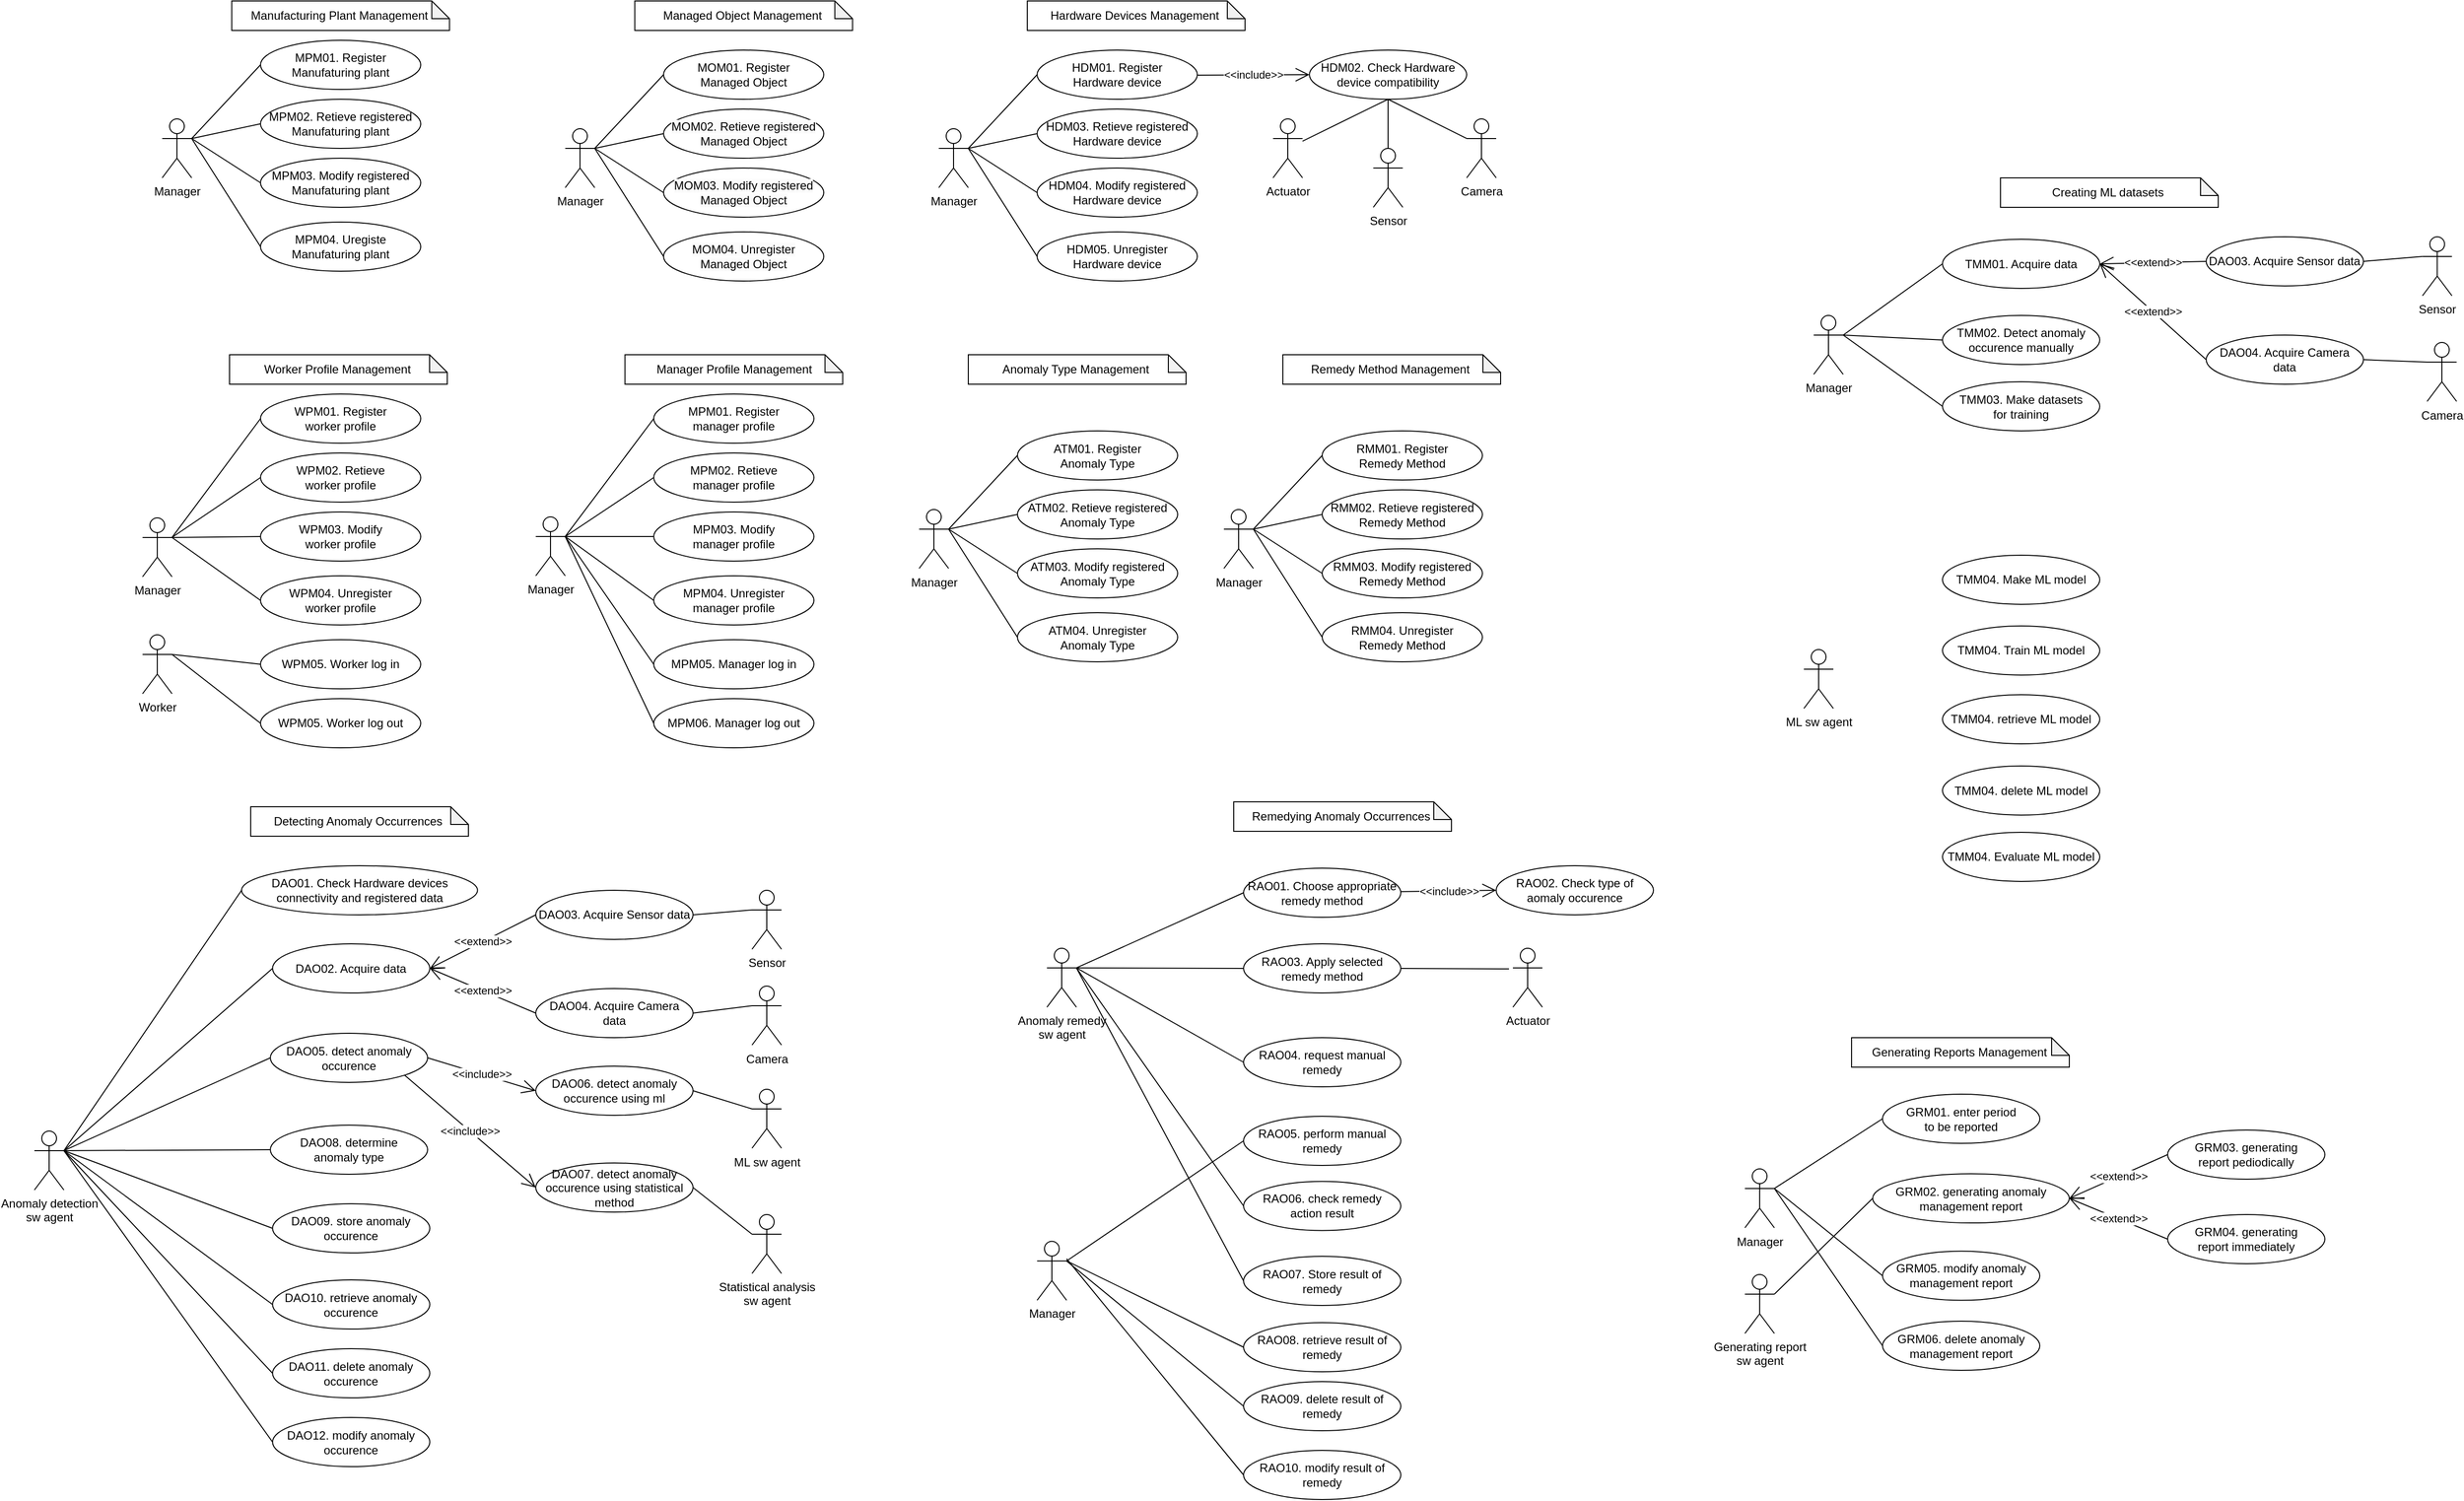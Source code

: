 <mxfile version="21.1.8" type="github">
  <diagram name="페이지-1" id="Hga_ohFz_0wG9BVyc5WL">
    <mxGraphModel dx="2442" dy="805" grid="1" gridSize="10" guides="1" tooltips="1" connect="1" arrows="1" fold="1" page="1" pageScale="1" pageWidth="827" pageHeight="1169" math="0" shadow="0">
      <root>
        <mxCell id="0" />
        <mxCell id="1" parent="0" />
        <mxCell id="D8IrkzfoG79wKrbjq1Is-1" value="Manager" style="shape=umlActor;verticalLabelPosition=bottom;verticalAlign=top;html=1;outlineConnect=0;" vertex="1" parent="1">
          <mxGeometry x="-650" y="140" width="30" height="60" as="geometry" />
        </mxCell>
        <mxCell id="D8IrkzfoG79wKrbjq1Is-2" value="MPM01. Register Manufaturing plant" style="ellipse;whiteSpace=wrap;html=1;" vertex="1" parent="1">
          <mxGeometry x="-550" y="60" width="163" height="50" as="geometry" />
        </mxCell>
        <mxCell id="D8IrkzfoG79wKrbjq1Is-3" value="MPM02. Retieve registered Manufaturing plant" style="ellipse;whiteSpace=wrap;html=1;" vertex="1" parent="1">
          <mxGeometry x="-550" y="120" width="163" height="50" as="geometry" />
        </mxCell>
        <mxCell id="D8IrkzfoG79wKrbjq1Is-4" value="MPM03. Modify registered Manufaturing plant" style="ellipse;whiteSpace=wrap;html=1;" vertex="1" parent="1">
          <mxGeometry x="-550" y="180" width="163" height="50" as="geometry" />
        </mxCell>
        <mxCell id="D8IrkzfoG79wKrbjq1Is-5" value="MPM04. Uregiste Manufaturing plant" style="ellipse;whiteSpace=wrap;html=1;" vertex="1" parent="1">
          <mxGeometry x="-550" y="245" width="163" height="50" as="geometry" />
        </mxCell>
        <mxCell id="D8IrkzfoG79wKrbjq1Is-6" value="" style="endArrow=none;html=1;rounded=0;exitX=1;exitY=0.333;exitDx=0;exitDy=0;exitPerimeter=0;entryX=0;entryY=0.5;entryDx=0;entryDy=0;" edge="1" parent="1" source="D8IrkzfoG79wKrbjq1Is-1" target="D8IrkzfoG79wKrbjq1Is-2">
          <mxGeometry width="50" height="50" relative="1" as="geometry">
            <mxPoint x="-390" y="320" as="sourcePoint" />
            <mxPoint x="-340" y="270" as="targetPoint" />
          </mxGeometry>
        </mxCell>
        <mxCell id="D8IrkzfoG79wKrbjq1Is-7" value="" style="endArrow=none;html=1;rounded=0;entryX=0;entryY=0.5;entryDx=0;entryDy=0;" edge="1" parent="1" target="D8IrkzfoG79wKrbjq1Is-3">
          <mxGeometry width="50" height="50" relative="1" as="geometry">
            <mxPoint x="-620" y="160" as="sourcePoint" />
            <mxPoint x="-540" y="95" as="targetPoint" />
          </mxGeometry>
        </mxCell>
        <mxCell id="D8IrkzfoG79wKrbjq1Is-8" value="" style="endArrow=none;html=1;rounded=0;entryX=0;entryY=0.5;entryDx=0;entryDy=0;" edge="1" parent="1" target="D8IrkzfoG79wKrbjq1Is-4">
          <mxGeometry width="50" height="50" relative="1" as="geometry">
            <mxPoint x="-620" y="160" as="sourcePoint" />
            <mxPoint x="-540" y="155" as="targetPoint" />
          </mxGeometry>
        </mxCell>
        <mxCell id="D8IrkzfoG79wKrbjq1Is-9" value="" style="endArrow=none;html=1;rounded=0;entryX=0;entryY=0.5;entryDx=0;entryDy=0;" edge="1" parent="1" target="D8IrkzfoG79wKrbjq1Is-5">
          <mxGeometry width="50" height="50" relative="1" as="geometry">
            <mxPoint x="-620" y="160" as="sourcePoint" />
            <mxPoint x="-540" y="215" as="targetPoint" />
          </mxGeometry>
        </mxCell>
        <mxCell id="D8IrkzfoG79wKrbjq1Is-10" value="Manager" style="shape=umlActor;verticalLabelPosition=bottom;verticalAlign=top;html=1;outlineConnect=0;" vertex="1" parent="1">
          <mxGeometry x="-240" y="150" width="30" height="60" as="geometry" />
        </mxCell>
        <mxCell id="D8IrkzfoG79wKrbjq1Is-11" value="MOM01. Register &lt;br&gt;Managed Object" style="ellipse;whiteSpace=wrap;html=1;" vertex="1" parent="1">
          <mxGeometry x="-140" y="70" width="163" height="50" as="geometry" />
        </mxCell>
        <mxCell id="D8IrkzfoG79wKrbjq1Is-12" value="&lt;span style=&quot;color: rgb(0, 0, 0); font-family: Helvetica; font-size: 12px; font-style: normal; font-variant-ligatures: normal; font-variant-caps: normal; font-weight: 400; letter-spacing: normal; orphans: 2; text-align: center; text-indent: 0px; text-transform: none; widows: 2; word-spacing: 0px; -webkit-text-stroke-width: 0px; background-color: rgb(251, 251, 251); text-decoration-thickness: initial; text-decoration-style: initial; text-decoration-color: initial; float: none; display: inline !important;&quot;&gt;MOM02. Retieve registered Managed Object&lt;/span&gt;" style="ellipse;whiteSpace=wrap;html=1;" vertex="1" parent="1">
          <mxGeometry x="-140" y="130" width="163" height="50" as="geometry" />
        </mxCell>
        <mxCell id="D8IrkzfoG79wKrbjq1Is-13" value="&lt;span style=&quot;color: rgb(0, 0, 0); font-family: Helvetica; font-size: 12px; font-style: normal; font-variant-ligatures: normal; font-variant-caps: normal; font-weight: 400; letter-spacing: normal; orphans: 2; text-align: center; text-indent: 0px; text-transform: none; widows: 2; word-spacing: 0px; -webkit-text-stroke-width: 0px; background-color: rgb(251, 251, 251); text-decoration-thickness: initial; text-decoration-style: initial; text-decoration-color: initial; float: none; display: inline !important;&quot;&gt;MOM03. Modify registered Managed Object&lt;/span&gt;" style="ellipse;whiteSpace=wrap;html=1;" vertex="1" parent="1">
          <mxGeometry x="-140" y="190" width="163" height="50" as="geometry" />
        </mxCell>
        <mxCell id="D8IrkzfoG79wKrbjq1Is-14" value="&lt;span style=&quot;color: rgb(0, 0, 0); font-family: Helvetica; font-size: 12px; font-style: normal; font-variant-ligatures: normal; font-variant-caps: normal; font-weight: 400; letter-spacing: normal; orphans: 2; text-align: center; text-indent: 0px; text-transform: none; widows: 2; word-spacing: 0px; -webkit-text-stroke-width: 0px; background-color: rgb(251, 251, 251); text-decoration-thickness: initial; text-decoration-style: initial; text-decoration-color: initial; float: none; display: inline !important;&quot;&gt;MOM04. Unregister &lt;br&gt;Managed Object&lt;/span&gt;" style="ellipse;whiteSpace=wrap;html=1;" vertex="1" parent="1">
          <mxGeometry x="-140" y="255" width="163" height="50" as="geometry" />
        </mxCell>
        <mxCell id="D8IrkzfoG79wKrbjq1Is-15" value="" style="endArrow=none;html=1;rounded=0;exitX=1;exitY=0.333;exitDx=0;exitDy=0;exitPerimeter=0;entryX=0;entryY=0.5;entryDx=0;entryDy=0;" edge="1" parent="1" source="D8IrkzfoG79wKrbjq1Is-10" target="D8IrkzfoG79wKrbjq1Is-11">
          <mxGeometry width="50" height="50" relative="1" as="geometry">
            <mxPoint x="20" y="330" as="sourcePoint" />
            <mxPoint x="70" y="280" as="targetPoint" />
          </mxGeometry>
        </mxCell>
        <mxCell id="D8IrkzfoG79wKrbjq1Is-16" value="" style="endArrow=none;html=1;rounded=0;entryX=0;entryY=0.5;entryDx=0;entryDy=0;" edge="1" parent="1" target="D8IrkzfoG79wKrbjq1Is-12">
          <mxGeometry width="50" height="50" relative="1" as="geometry">
            <mxPoint x="-210" y="170" as="sourcePoint" />
            <mxPoint x="-130" y="105" as="targetPoint" />
          </mxGeometry>
        </mxCell>
        <mxCell id="D8IrkzfoG79wKrbjq1Is-17" value="" style="endArrow=none;html=1;rounded=0;entryX=0;entryY=0.5;entryDx=0;entryDy=0;" edge="1" parent="1" target="D8IrkzfoG79wKrbjq1Is-13">
          <mxGeometry width="50" height="50" relative="1" as="geometry">
            <mxPoint x="-210" y="170" as="sourcePoint" />
            <mxPoint x="-130" y="165" as="targetPoint" />
          </mxGeometry>
        </mxCell>
        <mxCell id="D8IrkzfoG79wKrbjq1Is-18" value="" style="endArrow=none;html=1;rounded=0;entryX=0;entryY=0.5;entryDx=0;entryDy=0;" edge="1" parent="1" target="D8IrkzfoG79wKrbjq1Is-14">
          <mxGeometry width="50" height="50" relative="1" as="geometry">
            <mxPoint x="-210" y="170" as="sourcePoint" />
            <mxPoint x="-130" y="225" as="targetPoint" />
          </mxGeometry>
        </mxCell>
        <mxCell id="D8IrkzfoG79wKrbjq1Is-19" value="Manager" style="shape=umlActor;verticalLabelPosition=bottom;verticalAlign=top;html=1;outlineConnect=0;" vertex="1" parent="1">
          <mxGeometry x="140" y="150" width="30" height="60" as="geometry" />
        </mxCell>
        <mxCell id="D8IrkzfoG79wKrbjq1Is-20" value="HDM01. Register &lt;br&gt;Hardware device" style="ellipse;whiteSpace=wrap;html=1;" vertex="1" parent="1">
          <mxGeometry x="240" y="70" width="163" height="50" as="geometry" />
        </mxCell>
        <mxCell id="D8IrkzfoG79wKrbjq1Is-21" value="HDM03. Retieve registered Hardware device" style="ellipse;whiteSpace=wrap;html=1;" vertex="1" parent="1">
          <mxGeometry x="240" y="130" width="163" height="50" as="geometry" />
        </mxCell>
        <mxCell id="D8IrkzfoG79wKrbjq1Is-22" value="HDM04. Modify registered Hardware device" style="ellipse;whiteSpace=wrap;html=1;" vertex="1" parent="1">
          <mxGeometry x="240" y="190" width="163" height="50" as="geometry" />
        </mxCell>
        <mxCell id="D8IrkzfoG79wKrbjq1Is-23" value="HDM05. Unregister &lt;br&gt;Hardware device" style="ellipse;whiteSpace=wrap;html=1;" vertex="1" parent="1">
          <mxGeometry x="240" y="255" width="163" height="50" as="geometry" />
        </mxCell>
        <mxCell id="D8IrkzfoG79wKrbjq1Is-24" value="" style="endArrow=none;html=1;rounded=0;exitX=1;exitY=0.333;exitDx=0;exitDy=0;exitPerimeter=0;entryX=0;entryY=0.5;entryDx=0;entryDy=0;" edge="1" parent="1" source="D8IrkzfoG79wKrbjq1Is-19" target="D8IrkzfoG79wKrbjq1Is-20">
          <mxGeometry width="50" height="50" relative="1" as="geometry">
            <mxPoint x="400" y="330" as="sourcePoint" />
            <mxPoint x="450" y="280" as="targetPoint" />
          </mxGeometry>
        </mxCell>
        <mxCell id="D8IrkzfoG79wKrbjq1Is-25" value="" style="endArrow=none;html=1;rounded=0;entryX=0;entryY=0.5;entryDx=0;entryDy=0;" edge="1" parent="1" target="D8IrkzfoG79wKrbjq1Is-21">
          <mxGeometry width="50" height="50" relative="1" as="geometry">
            <mxPoint x="170" y="170" as="sourcePoint" />
            <mxPoint x="250" y="105" as="targetPoint" />
          </mxGeometry>
        </mxCell>
        <mxCell id="D8IrkzfoG79wKrbjq1Is-26" value="" style="endArrow=none;html=1;rounded=0;entryX=0;entryY=0.5;entryDx=0;entryDy=0;" edge="1" parent="1" target="D8IrkzfoG79wKrbjq1Is-22">
          <mxGeometry width="50" height="50" relative="1" as="geometry">
            <mxPoint x="170" y="170" as="sourcePoint" />
            <mxPoint x="250" y="165" as="targetPoint" />
          </mxGeometry>
        </mxCell>
        <mxCell id="D8IrkzfoG79wKrbjq1Is-27" value="" style="endArrow=none;html=1;rounded=0;entryX=0;entryY=0.5;entryDx=0;entryDy=0;" edge="1" parent="1" target="D8IrkzfoG79wKrbjq1Is-23">
          <mxGeometry width="50" height="50" relative="1" as="geometry">
            <mxPoint x="170" y="170" as="sourcePoint" />
            <mxPoint x="250" y="225" as="targetPoint" />
          </mxGeometry>
        </mxCell>
        <mxCell id="D8IrkzfoG79wKrbjq1Is-28" value="Manager" style="shape=umlActor;verticalLabelPosition=bottom;verticalAlign=top;html=1;outlineConnect=0;" vertex="1" parent="1">
          <mxGeometry x="-670" y="546" width="30" height="60" as="geometry" />
        </mxCell>
        <mxCell id="D8IrkzfoG79wKrbjq1Is-29" value="WPM01. Register &lt;br&gt;worker profile" style="ellipse;whiteSpace=wrap;html=1;" vertex="1" parent="1">
          <mxGeometry x="-550" y="420" width="163" height="50" as="geometry" />
        </mxCell>
        <mxCell id="D8IrkzfoG79wKrbjq1Is-30" value="WPM02. Retieve&lt;br style=&quot;border-color: var(--border-color);&quot;&gt;worker profile" style="ellipse;whiteSpace=wrap;html=1;" vertex="1" parent="1">
          <mxGeometry x="-550" y="480" width="163" height="50" as="geometry" />
        </mxCell>
        <mxCell id="D8IrkzfoG79wKrbjq1Is-31" value="WPM03. Modify&lt;br style=&quot;border-color: var(--border-color);&quot;&gt;worker profile" style="ellipse;whiteSpace=wrap;html=1;" vertex="1" parent="1">
          <mxGeometry x="-550" y="540" width="163" height="50" as="geometry" />
        </mxCell>
        <mxCell id="D8IrkzfoG79wKrbjq1Is-32" value="WPM04. Unregister&lt;br style=&quot;border-color: var(--border-color);&quot;&gt;worker profile" style="ellipse;whiteSpace=wrap;html=1;" vertex="1" parent="1">
          <mxGeometry x="-550" y="605" width="163" height="50" as="geometry" />
        </mxCell>
        <mxCell id="D8IrkzfoG79wKrbjq1Is-33" value="" style="endArrow=none;html=1;rounded=0;exitX=1;exitY=0.333;exitDx=0;exitDy=0;exitPerimeter=0;entryX=0;entryY=0.5;entryDx=0;entryDy=0;" edge="1" parent="1" source="D8IrkzfoG79wKrbjq1Is-28" target="D8IrkzfoG79wKrbjq1Is-29">
          <mxGeometry width="50" height="50" relative="1" as="geometry">
            <mxPoint x="-390" y="680" as="sourcePoint" />
            <mxPoint x="-340" y="630" as="targetPoint" />
          </mxGeometry>
        </mxCell>
        <mxCell id="D8IrkzfoG79wKrbjq1Is-34" value="" style="endArrow=none;html=1;rounded=0;entryX=0;entryY=0.5;entryDx=0;entryDy=0;" edge="1" parent="1" source="D8IrkzfoG79wKrbjq1Is-28" target="D8IrkzfoG79wKrbjq1Is-30">
          <mxGeometry width="50" height="50" relative="1" as="geometry">
            <mxPoint x="-630" y="580" as="sourcePoint" />
            <mxPoint x="-540" y="455" as="targetPoint" />
          </mxGeometry>
        </mxCell>
        <mxCell id="D8IrkzfoG79wKrbjq1Is-35" value="" style="endArrow=none;html=1;rounded=0;entryX=0;entryY=0.5;entryDx=0;entryDy=0;exitX=1;exitY=0.333;exitDx=0;exitDy=0;exitPerimeter=0;" edge="1" parent="1" source="D8IrkzfoG79wKrbjq1Is-28" target="D8IrkzfoG79wKrbjq1Is-31">
          <mxGeometry width="50" height="50" relative="1" as="geometry">
            <mxPoint x="-630" y="570" as="sourcePoint" />
            <mxPoint x="-540" y="515" as="targetPoint" />
          </mxGeometry>
        </mxCell>
        <mxCell id="D8IrkzfoG79wKrbjq1Is-36" value="" style="endArrow=none;html=1;rounded=0;entryX=0;entryY=0.5;entryDx=0;entryDy=0;exitX=1;exitY=0.333;exitDx=0;exitDy=0;exitPerimeter=0;" edge="1" parent="1" source="D8IrkzfoG79wKrbjq1Is-28" target="D8IrkzfoG79wKrbjq1Is-32">
          <mxGeometry width="50" height="50" relative="1" as="geometry">
            <mxPoint x="-630" y="580" as="sourcePoint" />
            <mxPoint x="-540" y="575" as="targetPoint" />
          </mxGeometry>
        </mxCell>
        <mxCell id="D8IrkzfoG79wKrbjq1Is-37" value="WPM05. Worker log in" style="ellipse;whiteSpace=wrap;html=1;" vertex="1" parent="1">
          <mxGeometry x="-550" y="670" width="163" height="50" as="geometry" />
        </mxCell>
        <mxCell id="D8IrkzfoG79wKrbjq1Is-38" value="WPM05. Worker log out" style="ellipse;whiteSpace=wrap;html=1;" vertex="1" parent="1">
          <mxGeometry x="-550" y="730" width="163" height="50" as="geometry" />
        </mxCell>
        <mxCell id="D8IrkzfoG79wKrbjq1Is-39" value="" style="endArrow=none;html=1;rounded=0;entryX=0;entryY=0.5;entryDx=0;entryDy=0;exitX=1;exitY=0.333;exitDx=0;exitDy=0;exitPerimeter=0;" edge="1" parent="1" source="D8IrkzfoG79wKrbjq1Is-114" target="D8IrkzfoG79wKrbjq1Is-37">
          <mxGeometry width="50" height="50" relative="1" as="geometry">
            <mxPoint x="-630" y="580" as="sourcePoint" />
            <mxPoint x="-300" y="740" as="targetPoint" />
          </mxGeometry>
        </mxCell>
        <mxCell id="D8IrkzfoG79wKrbjq1Is-40" value="" style="endArrow=none;html=1;rounded=0;entryX=0;entryY=0.5;entryDx=0;entryDy=0;exitX=1;exitY=0.333;exitDx=0;exitDy=0;exitPerimeter=0;" edge="1" parent="1" source="D8IrkzfoG79wKrbjq1Is-114" target="D8IrkzfoG79wKrbjq1Is-38">
          <mxGeometry width="50" height="50" relative="1" as="geometry">
            <mxPoint x="-630" y="570" as="sourcePoint" />
            <mxPoint x="-300" y="740" as="targetPoint" />
          </mxGeometry>
        </mxCell>
        <mxCell id="D8IrkzfoG79wKrbjq1Is-41" value="Manager" style="shape=umlActor;verticalLabelPosition=bottom;verticalAlign=top;html=1;outlineConnect=0;" vertex="1" parent="1">
          <mxGeometry x="-270" y="545" width="30" height="60" as="geometry" />
        </mxCell>
        <mxCell id="D8IrkzfoG79wKrbjq1Is-42" value="MPM01. Register &lt;br&gt;manager profile" style="ellipse;whiteSpace=wrap;html=1;" vertex="1" parent="1">
          <mxGeometry x="-150" y="420" width="163" height="50" as="geometry" />
        </mxCell>
        <mxCell id="D8IrkzfoG79wKrbjq1Is-43" value="MPM02. Retieve&lt;br style=&quot;border-color: var(--border-color);&quot;&gt;manager profile" style="ellipse;whiteSpace=wrap;html=1;" vertex="1" parent="1">
          <mxGeometry x="-150" y="480" width="163" height="50" as="geometry" />
        </mxCell>
        <mxCell id="D8IrkzfoG79wKrbjq1Is-44" value="MPM03. Modify&lt;br style=&quot;border-color: var(--border-color);&quot;&gt;manager profile" style="ellipse;whiteSpace=wrap;html=1;" vertex="1" parent="1">
          <mxGeometry x="-150" y="540" width="163" height="50" as="geometry" />
        </mxCell>
        <mxCell id="D8IrkzfoG79wKrbjq1Is-45" value="MPM04. Unregister&lt;br style=&quot;border-color: var(--border-color);&quot;&gt;manager profile" style="ellipse;whiteSpace=wrap;html=1;" vertex="1" parent="1">
          <mxGeometry x="-150" y="605" width="163" height="50" as="geometry" />
        </mxCell>
        <mxCell id="D8IrkzfoG79wKrbjq1Is-46" value="" style="endArrow=none;html=1;rounded=0;exitX=1;exitY=0.333;exitDx=0;exitDy=0;exitPerimeter=0;entryX=0;entryY=0.5;entryDx=0;entryDy=0;" edge="1" parent="1" source="D8IrkzfoG79wKrbjq1Is-41" target="D8IrkzfoG79wKrbjq1Is-42">
          <mxGeometry width="50" height="50" relative="1" as="geometry">
            <mxPoint x="10" y="680" as="sourcePoint" />
            <mxPoint x="60" y="630" as="targetPoint" />
          </mxGeometry>
        </mxCell>
        <mxCell id="D8IrkzfoG79wKrbjq1Is-47" value="" style="endArrow=none;html=1;rounded=0;entryX=0;entryY=0.5;entryDx=0;entryDy=0;" edge="1" parent="1" source="D8IrkzfoG79wKrbjq1Is-41" target="D8IrkzfoG79wKrbjq1Is-43">
          <mxGeometry width="50" height="50" relative="1" as="geometry">
            <mxPoint x="-230" y="580" as="sourcePoint" />
            <mxPoint x="-140" y="455" as="targetPoint" />
          </mxGeometry>
        </mxCell>
        <mxCell id="D8IrkzfoG79wKrbjq1Is-48" value="" style="endArrow=none;html=1;rounded=0;entryX=0;entryY=0.5;entryDx=0;entryDy=0;exitX=1;exitY=0.333;exitDx=0;exitDy=0;exitPerimeter=0;" edge="1" parent="1" source="D8IrkzfoG79wKrbjq1Is-41" target="D8IrkzfoG79wKrbjq1Is-44">
          <mxGeometry width="50" height="50" relative="1" as="geometry">
            <mxPoint x="-230" y="570" as="sourcePoint" />
            <mxPoint x="-140" y="515" as="targetPoint" />
          </mxGeometry>
        </mxCell>
        <mxCell id="D8IrkzfoG79wKrbjq1Is-49" value="" style="endArrow=none;html=1;rounded=0;entryX=0;entryY=0.5;entryDx=0;entryDy=0;exitX=1;exitY=0.333;exitDx=0;exitDy=0;exitPerimeter=0;" edge="1" parent="1" source="D8IrkzfoG79wKrbjq1Is-41" target="D8IrkzfoG79wKrbjq1Is-45">
          <mxGeometry width="50" height="50" relative="1" as="geometry">
            <mxPoint x="-230" y="580" as="sourcePoint" />
            <mxPoint x="-140" y="575" as="targetPoint" />
          </mxGeometry>
        </mxCell>
        <mxCell id="D8IrkzfoG79wKrbjq1Is-50" value="MPM05. Manager log in" style="ellipse;whiteSpace=wrap;html=1;" vertex="1" parent="1">
          <mxGeometry x="-150" y="670" width="163" height="50" as="geometry" />
        </mxCell>
        <mxCell id="D8IrkzfoG79wKrbjq1Is-51" value="MPM06. Manager log out" style="ellipse;whiteSpace=wrap;html=1;" vertex="1" parent="1">
          <mxGeometry x="-150" y="730" width="163" height="50" as="geometry" />
        </mxCell>
        <mxCell id="D8IrkzfoG79wKrbjq1Is-52" value="" style="endArrow=none;html=1;rounded=0;entryX=0;entryY=0.5;entryDx=0;entryDy=0;exitX=1;exitY=0.333;exitDx=0;exitDy=0;exitPerimeter=0;" edge="1" parent="1" source="D8IrkzfoG79wKrbjq1Is-41" target="D8IrkzfoG79wKrbjq1Is-50">
          <mxGeometry width="50" height="50" relative="1" as="geometry">
            <mxPoint x="-230" y="580" as="sourcePoint" />
            <mxPoint x="100" y="740" as="targetPoint" />
          </mxGeometry>
        </mxCell>
        <mxCell id="D8IrkzfoG79wKrbjq1Is-53" value="" style="endArrow=none;html=1;rounded=0;entryX=0;entryY=0.5;entryDx=0;entryDy=0;exitX=1;exitY=0.333;exitDx=0;exitDy=0;exitPerimeter=0;" edge="1" parent="1" source="D8IrkzfoG79wKrbjq1Is-41" target="D8IrkzfoG79wKrbjq1Is-51">
          <mxGeometry width="50" height="50" relative="1" as="geometry">
            <mxPoint x="-230" y="570" as="sourcePoint" />
            <mxPoint x="100" y="740" as="targetPoint" />
          </mxGeometry>
        </mxCell>
        <mxCell id="D8IrkzfoG79wKrbjq1Is-54" value="Manager" style="shape=umlActor;verticalLabelPosition=bottom;verticalAlign=top;html=1;outlineConnect=0;" vertex="1" parent="1">
          <mxGeometry x="120" y="537.5" width="30" height="60" as="geometry" />
        </mxCell>
        <mxCell id="D8IrkzfoG79wKrbjq1Is-55" value="ATM01. Register &lt;br&gt;Anomaly Type" style="ellipse;whiteSpace=wrap;html=1;" vertex="1" parent="1">
          <mxGeometry x="220" y="457.5" width="163" height="50" as="geometry" />
        </mxCell>
        <mxCell id="D8IrkzfoG79wKrbjq1Is-56" value="ATM02. Retieve registered Anomaly Type" style="ellipse;whiteSpace=wrap;html=1;" vertex="1" parent="1">
          <mxGeometry x="220" y="517.5" width="163" height="50" as="geometry" />
        </mxCell>
        <mxCell id="D8IrkzfoG79wKrbjq1Is-57" value="ATM03. Modify registered Anomaly Type" style="ellipse;whiteSpace=wrap;html=1;" vertex="1" parent="1">
          <mxGeometry x="220" y="577.5" width="163" height="50" as="geometry" />
        </mxCell>
        <mxCell id="D8IrkzfoG79wKrbjq1Is-58" value="ATM04. Unregister &lt;br&gt;Anomaly Type" style="ellipse;whiteSpace=wrap;html=1;" vertex="1" parent="1">
          <mxGeometry x="220" y="642.5" width="163" height="50" as="geometry" />
        </mxCell>
        <mxCell id="D8IrkzfoG79wKrbjq1Is-59" value="" style="endArrow=none;html=1;rounded=0;exitX=1;exitY=0.333;exitDx=0;exitDy=0;exitPerimeter=0;entryX=0;entryY=0.5;entryDx=0;entryDy=0;" edge="1" parent="1" source="D8IrkzfoG79wKrbjq1Is-54" target="D8IrkzfoG79wKrbjq1Is-55">
          <mxGeometry width="50" height="50" relative="1" as="geometry">
            <mxPoint x="380" y="717.5" as="sourcePoint" />
            <mxPoint x="430" y="667.5" as="targetPoint" />
          </mxGeometry>
        </mxCell>
        <mxCell id="D8IrkzfoG79wKrbjq1Is-60" value="" style="endArrow=none;html=1;rounded=0;entryX=0;entryY=0.5;entryDx=0;entryDy=0;" edge="1" parent="1" target="D8IrkzfoG79wKrbjq1Is-56">
          <mxGeometry width="50" height="50" relative="1" as="geometry">
            <mxPoint x="150" y="557.5" as="sourcePoint" />
            <mxPoint x="230" y="492.5" as="targetPoint" />
          </mxGeometry>
        </mxCell>
        <mxCell id="D8IrkzfoG79wKrbjq1Is-61" value="" style="endArrow=none;html=1;rounded=0;entryX=0;entryY=0.5;entryDx=0;entryDy=0;" edge="1" parent="1" target="D8IrkzfoG79wKrbjq1Is-57">
          <mxGeometry width="50" height="50" relative="1" as="geometry">
            <mxPoint x="150" y="557.5" as="sourcePoint" />
            <mxPoint x="230" y="552.5" as="targetPoint" />
          </mxGeometry>
        </mxCell>
        <mxCell id="D8IrkzfoG79wKrbjq1Is-62" value="" style="endArrow=none;html=1;rounded=0;entryX=0;entryY=0.5;entryDx=0;entryDy=0;" edge="1" parent="1" target="D8IrkzfoG79wKrbjq1Is-58">
          <mxGeometry width="50" height="50" relative="1" as="geometry">
            <mxPoint x="150" y="557.5" as="sourcePoint" />
            <mxPoint x="230" y="612.5" as="targetPoint" />
          </mxGeometry>
        </mxCell>
        <mxCell id="D8IrkzfoG79wKrbjq1Is-63" value="Manager" style="shape=umlActor;verticalLabelPosition=bottom;verticalAlign=top;html=1;outlineConnect=0;" vertex="1" parent="1">
          <mxGeometry x="430" y="537.5" width="30" height="60" as="geometry" />
        </mxCell>
        <mxCell id="D8IrkzfoG79wKrbjq1Is-64" value="RMM01. Register &lt;br&gt;Remedy Method" style="ellipse;whiteSpace=wrap;html=1;" vertex="1" parent="1">
          <mxGeometry x="530" y="457.5" width="163" height="50" as="geometry" />
        </mxCell>
        <mxCell id="D8IrkzfoG79wKrbjq1Is-65" value="RMM02. Retieve registered Remedy Method" style="ellipse;whiteSpace=wrap;html=1;" vertex="1" parent="1">
          <mxGeometry x="530" y="517.5" width="163" height="50" as="geometry" />
        </mxCell>
        <mxCell id="D8IrkzfoG79wKrbjq1Is-66" value="RMM03. Modify registered Remedy Method" style="ellipse;whiteSpace=wrap;html=1;" vertex="1" parent="1">
          <mxGeometry x="530" y="577.5" width="163" height="50" as="geometry" />
        </mxCell>
        <mxCell id="D8IrkzfoG79wKrbjq1Is-67" value="RMM04. Unregister &lt;br&gt;Remedy Method" style="ellipse;whiteSpace=wrap;html=1;" vertex="1" parent="1">
          <mxGeometry x="530" y="642.5" width="163" height="50" as="geometry" />
        </mxCell>
        <mxCell id="D8IrkzfoG79wKrbjq1Is-68" value="" style="endArrow=none;html=1;rounded=0;exitX=1;exitY=0.333;exitDx=0;exitDy=0;exitPerimeter=0;entryX=0;entryY=0.5;entryDx=0;entryDy=0;" edge="1" parent="1" source="D8IrkzfoG79wKrbjq1Is-63" target="D8IrkzfoG79wKrbjq1Is-64">
          <mxGeometry width="50" height="50" relative="1" as="geometry">
            <mxPoint x="690" y="717.5" as="sourcePoint" />
            <mxPoint x="740" y="667.5" as="targetPoint" />
          </mxGeometry>
        </mxCell>
        <mxCell id="D8IrkzfoG79wKrbjq1Is-69" value="" style="endArrow=none;html=1;rounded=0;entryX=0;entryY=0.5;entryDx=0;entryDy=0;" edge="1" parent="1" target="D8IrkzfoG79wKrbjq1Is-65">
          <mxGeometry width="50" height="50" relative="1" as="geometry">
            <mxPoint x="460" y="557.5" as="sourcePoint" />
            <mxPoint x="540" y="492.5" as="targetPoint" />
          </mxGeometry>
        </mxCell>
        <mxCell id="D8IrkzfoG79wKrbjq1Is-70" value="" style="endArrow=none;html=1;rounded=0;entryX=0;entryY=0.5;entryDx=0;entryDy=0;" edge="1" parent="1" target="D8IrkzfoG79wKrbjq1Is-66">
          <mxGeometry width="50" height="50" relative="1" as="geometry">
            <mxPoint x="460" y="557.5" as="sourcePoint" />
            <mxPoint x="540" y="552.5" as="targetPoint" />
          </mxGeometry>
        </mxCell>
        <mxCell id="D8IrkzfoG79wKrbjq1Is-71" value="" style="endArrow=none;html=1;rounded=0;entryX=0;entryY=0.5;entryDx=0;entryDy=0;" edge="1" parent="1" target="D8IrkzfoG79wKrbjq1Is-67">
          <mxGeometry width="50" height="50" relative="1" as="geometry">
            <mxPoint x="460" y="557.5" as="sourcePoint" />
            <mxPoint x="540" y="612.5" as="targetPoint" />
          </mxGeometry>
        </mxCell>
        <mxCell id="D8IrkzfoG79wKrbjq1Is-72" value="Anomaly detection&lt;br&gt;sw agent" style="shape=umlActor;verticalLabelPosition=bottom;verticalAlign=top;html=1;outlineConnect=0;" vertex="1" parent="1">
          <mxGeometry x="-780" y="1170" width="30" height="60" as="geometry" />
        </mxCell>
        <mxCell id="D8IrkzfoG79wKrbjq1Is-73" value="DAO01. Check Hardware devices connectivity and registered data" style="ellipse;whiteSpace=wrap;html=1;" vertex="1" parent="1">
          <mxGeometry x="-569.25" y="900" width="240" height="50" as="geometry" />
        </mxCell>
        <mxCell id="D8IrkzfoG79wKrbjq1Is-74" value="DAO02. Acquire data" style="ellipse;whiteSpace=wrap;html=1;" vertex="1" parent="1">
          <mxGeometry x="-537.75" y="979.5" width="160" height="50" as="geometry" />
        </mxCell>
        <mxCell id="D8IrkzfoG79wKrbjq1Is-76" value="DAO05. detect anomaly occurence" style="ellipse;whiteSpace=wrap;html=1;" vertex="1" parent="1">
          <mxGeometry x="-540" y="1070.5" width="160" height="50" as="geometry" />
        </mxCell>
        <mxCell id="D8IrkzfoG79wKrbjq1Is-78" value="Statistical analysis&lt;br&gt;sw agent" style="shape=umlActor;verticalLabelPosition=bottom;verticalAlign=top;html=1;outlineConnect=0;" vertex="1" parent="1">
          <mxGeometry x="-50" y="1255" width="30" height="60" as="geometry" />
        </mxCell>
        <mxCell id="D8IrkzfoG79wKrbjq1Is-79" value="" style="endArrow=none;html=1;rounded=0;entryX=0;entryY=0.5;entryDx=0;entryDy=0;exitX=1;exitY=0.333;exitDx=0;exitDy=0;exitPerimeter=0;" edge="1" parent="1" source="D8IrkzfoG79wKrbjq1Is-72" target="D8IrkzfoG79wKrbjq1Is-73">
          <mxGeometry width="50" height="50" relative="1" as="geometry">
            <mxPoint x="-630" y="1170" as="sourcePoint" />
            <mxPoint x="-537" y="1125" as="targetPoint" />
          </mxGeometry>
        </mxCell>
        <mxCell id="D8IrkzfoG79wKrbjq1Is-80" value="" style="endArrow=none;html=1;rounded=0;entryX=1;entryY=0.5;entryDx=0;entryDy=0;exitX=0;exitY=0.333;exitDx=0;exitDy=0;exitPerimeter=0;" edge="1" parent="1" source="D8IrkzfoG79wKrbjq1Is-156" target="D8IrkzfoG79wKrbjq1Is-151">
          <mxGeometry width="50" height="50" relative="1" as="geometry">
            <mxPoint x="2.25" y="1130" as="sourcePoint" />
            <mxPoint x="-369" y="1200" as="targetPoint" />
          </mxGeometry>
        </mxCell>
        <mxCell id="D8IrkzfoG79wKrbjq1Is-81" value="" style="endArrow=none;html=1;rounded=0;entryX=0;entryY=0.333;entryDx=0;entryDy=0;entryPerimeter=0;exitX=1;exitY=0.5;exitDx=0;exitDy=0;" edge="1" parent="1" source="D8IrkzfoG79wKrbjq1Is-152" target="D8IrkzfoG79wKrbjq1Is-78">
          <mxGeometry width="50" height="50" relative="1" as="geometry">
            <mxPoint x="-540" y="1260" as="sourcePoint" />
            <mxPoint x="-369" y="1200" as="targetPoint" />
          </mxGeometry>
        </mxCell>
        <mxCell id="D8IrkzfoG79wKrbjq1Is-82" value="Anomaly remedy&lt;br&gt;sw agent" style="shape=umlActor;verticalLabelPosition=bottom;verticalAlign=top;html=1;outlineConnect=0;" vertex="1" parent="1">
          <mxGeometry x="250" y="984" width="30" height="60" as="geometry" />
        </mxCell>
        <mxCell id="D8IrkzfoG79wKrbjq1Is-83" value="RAO02.&amp;nbsp;Check type of aomaly occurence" style="ellipse;whiteSpace=wrap;html=1;" vertex="1" parent="1">
          <mxGeometry x="707" y="900" width="160" height="50" as="geometry" />
        </mxCell>
        <mxCell id="D8IrkzfoG79wKrbjq1Is-84" value="RAO01.&amp;nbsp;Choose appropriate remedy method" style="ellipse;whiteSpace=wrap;html=1;" vertex="1" parent="1">
          <mxGeometry x="450" y="902.5" width="160" height="50" as="geometry" />
        </mxCell>
        <mxCell id="D8IrkzfoG79wKrbjq1Is-85" value="RAO03. Apply selected remedy method" style="ellipse;whiteSpace=wrap;html=1;" vertex="1" parent="1">
          <mxGeometry x="450" y="979.5" width="160" height="50" as="geometry" />
        </mxCell>
        <mxCell id="D8IrkzfoG79wKrbjq1Is-87" value="" style="endArrow=none;html=1;rounded=0;entryX=0;entryY=0.5;entryDx=0;entryDy=0;exitX=1;exitY=0.333;exitDx=0;exitDy=0;exitPerimeter=0;" edge="1" parent="1" source="D8IrkzfoG79wKrbjq1Is-82" target="D8IrkzfoG79wKrbjq1Is-84">
          <mxGeometry width="50" height="50" relative="1" as="geometry">
            <mxPoint x="290" y="935" as="sourcePoint" />
            <mxPoint x="430" y="810" as="targetPoint" />
          </mxGeometry>
        </mxCell>
        <mxCell id="D8IrkzfoG79wKrbjq1Is-88" value="" style="endArrow=none;html=1;rounded=0;entryX=0;entryY=0.5;entryDx=0;entryDy=0;exitX=1;exitY=0.333;exitDx=0;exitDy=0;exitPerimeter=0;" edge="1" parent="1" target="D8IrkzfoG79wKrbjq1Is-85" source="D8IrkzfoG79wKrbjq1Is-82">
          <mxGeometry width="50" height="50" relative="1" as="geometry">
            <mxPoint x="280" y="925" as="sourcePoint" />
            <mxPoint x="430" y="880" as="targetPoint" />
          </mxGeometry>
        </mxCell>
        <mxCell id="D8IrkzfoG79wKrbjq1Is-89" value="" style="endArrow=none;html=1;rounded=0;entryX=0;entryY=0.5;entryDx=0;entryDy=0;exitX=1;exitY=0.333;exitDx=0;exitDy=0;exitPerimeter=0;" edge="1" parent="1" source="D8IrkzfoG79wKrbjq1Is-82" target="D8IrkzfoG79wKrbjq1Is-138">
          <mxGeometry width="50" height="50" relative="1" as="geometry">
            <mxPoint x="280" y="935" as="sourcePoint" />
            <mxPoint x="450" y="1400" as="targetPoint" />
          </mxGeometry>
        </mxCell>
        <mxCell id="D8IrkzfoG79wKrbjq1Is-90" value="Manager" style="shape=umlActor;verticalLabelPosition=bottom;verticalAlign=top;html=1;outlineConnect=0;" vertex="1" parent="1">
          <mxGeometry x="240" y="1282.25" width="30" height="60" as="geometry" />
        </mxCell>
        <mxCell id="D8IrkzfoG79wKrbjq1Is-91" value="Generating report&lt;br&gt;sw agent" style="shape=umlActor;verticalLabelPosition=bottom;verticalAlign=top;html=1;outlineConnect=0;" vertex="1" parent="1">
          <mxGeometry x="960" y="1316" width="30" height="60" as="geometry" />
        </mxCell>
        <mxCell id="D8IrkzfoG79wKrbjq1Is-92" value="GRM01. enter period &lt;br&gt;to be reported" style="ellipse;whiteSpace=wrap;html=1;" vertex="1" parent="1">
          <mxGeometry x="1100" y="1132.5" width="160" height="50" as="geometry" />
        </mxCell>
        <mxCell id="D8IrkzfoG79wKrbjq1Is-93" value="RAO07. Store result of remedy" style="ellipse;whiteSpace=wrap;html=1;" vertex="1" parent="1">
          <mxGeometry x="450" y="1297.5" width="160" height="50" as="geometry" />
        </mxCell>
        <mxCell id="D8IrkzfoG79wKrbjq1Is-94" value="" style="endArrow=none;html=1;rounded=0;entryX=0;entryY=0.5;entryDx=0;entryDy=0;exitX=1;exitY=0.333;exitDx=0;exitDy=0;exitPerimeter=0;" edge="1" parent="1" target="D8IrkzfoG79wKrbjq1Is-93" source="D8IrkzfoG79wKrbjq1Is-82">
          <mxGeometry width="50" height="50" relative="1" as="geometry">
            <mxPoint x="280" y="925" as="sourcePoint" />
            <mxPoint x="430" y="1030" as="targetPoint" />
          </mxGeometry>
        </mxCell>
        <mxCell id="D8IrkzfoG79wKrbjq1Is-95" value="GRM05. modify anomaly management report" style="ellipse;whiteSpace=wrap;html=1;" vertex="1" parent="1">
          <mxGeometry x="1100" y="1292.25" width="160" height="50" as="geometry" />
        </mxCell>
        <mxCell id="D8IrkzfoG79wKrbjq1Is-96" value="DAO09. store anomaly occurence" style="ellipse;whiteSpace=wrap;html=1;" vertex="1" parent="1">
          <mxGeometry x="-537.75" y="1244" width="160" height="50" as="geometry" />
        </mxCell>
        <mxCell id="D8IrkzfoG79wKrbjq1Is-97" value="" style="endArrow=none;html=1;rounded=0;entryX=0;entryY=0.5;entryDx=0;entryDy=0;exitX=1;exitY=0.333;exitDx=0;exitDy=0;exitPerimeter=0;" edge="1" parent="1" source="D8IrkzfoG79wKrbjq1Is-72" target="D8IrkzfoG79wKrbjq1Is-96">
          <mxGeometry width="50" height="50" relative="1" as="geometry">
            <mxPoint x="-730" y="1020" as="sourcePoint" />
            <mxPoint x="-510" y="1345" as="targetPoint" />
          </mxGeometry>
        </mxCell>
        <mxCell id="D8IrkzfoG79wKrbjq1Is-98" value="GRM06. delete anomaly management report" style="ellipse;whiteSpace=wrap;html=1;" vertex="1" parent="1">
          <mxGeometry x="1100" y="1363.5" width="160" height="50" as="geometry" />
        </mxCell>
        <mxCell id="D8IrkzfoG79wKrbjq1Is-99" value="" style="endArrow=none;html=1;rounded=0;exitX=0;exitY=0.5;exitDx=0;exitDy=0;entryX=1;entryY=0.333;entryDx=0;entryDy=0;entryPerimeter=0;" edge="1" parent="1" source="D8IrkzfoG79wKrbjq1Is-95" target="D8IrkzfoG79wKrbjq1Is-110">
          <mxGeometry width="50" height="50" relative="1" as="geometry">
            <mxPoint x="1100" y="1193.5" as="sourcePoint" />
            <mxPoint x="990" y="1051" as="targetPoint" />
          </mxGeometry>
        </mxCell>
        <mxCell id="D8IrkzfoG79wKrbjq1Is-100" value="Manufacturing Plant Management&amp;nbsp;" style="shape=note;whiteSpace=wrap;html=1;backgroundOutline=1;darkOpacity=0.05;size=18;" vertex="1" parent="1">
          <mxGeometry x="-579.25" y="20" width="221.5" height="30" as="geometry" />
        </mxCell>
        <mxCell id="D8IrkzfoG79wKrbjq1Is-101" value="Managed Object Management&amp;nbsp;" style="shape=note;whiteSpace=wrap;html=1;backgroundOutline=1;darkOpacity=0.05;size=18;" vertex="1" parent="1">
          <mxGeometry x="-169.25" y="20" width="221.5" height="30" as="geometry" />
        </mxCell>
        <mxCell id="D8IrkzfoG79wKrbjq1Is-102" value="Hardware Devices Management&amp;nbsp;" style="shape=note;whiteSpace=wrap;html=1;backgroundOutline=1;darkOpacity=0.05;size=18;" vertex="1" parent="1">
          <mxGeometry x="230" y="20" width="221.5" height="30" as="geometry" />
        </mxCell>
        <mxCell id="D8IrkzfoG79wKrbjq1Is-103" value="Worker Profile Management&amp;nbsp;" style="shape=note;whiteSpace=wrap;html=1;backgroundOutline=1;darkOpacity=0.05;size=18;" vertex="1" parent="1">
          <mxGeometry x="-581.5" y="380" width="221.5" height="30" as="geometry" />
        </mxCell>
        <mxCell id="D8IrkzfoG79wKrbjq1Is-104" value="Manager Profile Management" style="shape=note;whiteSpace=wrap;html=1;backgroundOutline=1;darkOpacity=0.05;size=18;" vertex="1" parent="1">
          <mxGeometry x="-179.25" y="380" width="221.5" height="30" as="geometry" />
        </mxCell>
        <mxCell id="D8IrkzfoG79wKrbjq1Is-105" value="Anomaly Type Management&amp;nbsp;" style="shape=note;whiteSpace=wrap;html=1;backgroundOutline=1;darkOpacity=0.05;size=18;" vertex="1" parent="1">
          <mxGeometry x="170" y="380" width="221.5" height="30" as="geometry" />
        </mxCell>
        <mxCell id="D8IrkzfoG79wKrbjq1Is-106" value="Remedy Method Management&amp;nbsp;" style="shape=note;whiteSpace=wrap;html=1;backgroundOutline=1;darkOpacity=0.05;size=18;" vertex="1" parent="1">
          <mxGeometry x="490" y="380" width="221.5" height="30" as="geometry" />
        </mxCell>
        <mxCell id="D8IrkzfoG79wKrbjq1Is-107" value="Detecting Anomaly Occurrences&amp;nbsp;" style="shape=note;whiteSpace=wrap;html=1;backgroundOutline=1;darkOpacity=0.05;size=18;" vertex="1" parent="1">
          <mxGeometry x="-560" y="840" width="221.5" height="30" as="geometry" />
        </mxCell>
        <mxCell id="D8IrkzfoG79wKrbjq1Is-108" value="Remedying Anomaly Occurrences&amp;nbsp;" style="shape=note;whiteSpace=wrap;html=1;backgroundOutline=1;darkOpacity=0.05;size=18;" vertex="1" parent="1">
          <mxGeometry x="440" y="835" width="221.5" height="30" as="geometry" />
        </mxCell>
        <mxCell id="D8IrkzfoG79wKrbjq1Is-109" value="Generating Reports Management&amp;nbsp;" style="shape=note;whiteSpace=wrap;html=1;backgroundOutline=1;darkOpacity=0.05;size=18;" vertex="1" parent="1">
          <mxGeometry x="1068.5" y="1075" width="221.5" height="30" as="geometry" />
        </mxCell>
        <mxCell id="D8IrkzfoG79wKrbjq1Is-110" value="Manager" style="shape=umlActor;verticalLabelPosition=bottom;verticalAlign=top;html=1;outlineConnect=0;" vertex="1" parent="1">
          <mxGeometry x="960" y="1208.5" width="30" height="60" as="geometry" />
        </mxCell>
        <mxCell id="D8IrkzfoG79wKrbjq1Is-111" value="" style="endArrow=none;html=1;rounded=0;entryX=1;entryY=0.333;entryDx=0;entryDy=0;entryPerimeter=0;exitX=0;exitY=0.5;exitDx=0;exitDy=0;" edge="1" parent="1" source="D8IrkzfoG79wKrbjq1Is-92" target="D8IrkzfoG79wKrbjq1Is-110">
          <mxGeometry width="50" height="50" relative="1" as="geometry">
            <mxPoint x="1100" y="1024.75" as="sourcePoint" />
            <mxPoint x="1010" y="864.75" as="targetPoint" />
          </mxGeometry>
        </mxCell>
        <mxCell id="D8IrkzfoG79wKrbjq1Is-112" value="" style="endArrow=none;html=1;rounded=0;exitX=0;exitY=0.5;exitDx=0;exitDy=0;entryX=1;entryY=0.333;entryDx=0;entryDy=0;entryPerimeter=0;" edge="1" parent="1" source="D8IrkzfoG79wKrbjq1Is-98" target="D8IrkzfoG79wKrbjq1Is-110">
          <mxGeometry width="50" height="50" relative="1" as="geometry">
            <mxPoint x="1100" y="1344" as="sourcePoint" />
            <mxPoint x="990" y="1051" as="targetPoint" />
          </mxGeometry>
        </mxCell>
        <mxCell id="D8IrkzfoG79wKrbjq1Is-113" value="GRM02. generating anomaly management report" style="ellipse;whiteSpace=wrap;html=1;" vertex="1" parent="1">
          <mxGeometry x="1090" y="1213.5" width="200" height="50" as="geometry" />
        </mxCell>
        <mxCell id="D8IrkzfoG79wKrbjq1Is-114" value="Worker" style="shape=umlActor;verticalLabelPosition=bottom;verticalAlign=top;html=1;outlineConnect=0;" vertex="1" parent="1">
          <mxGeometry x="-670" y="665" width="30" height="60" as="geometry" />
        </mxCell>
        <mxCell id="D8IrkzfoG79wKrbjq1Is-115" value="Camera" style="shape=umlActor;verticalLabelPosition=bottom;verticalAlign=top;html=1;outlineConnect=0;" vertex="1" parent="1">
          <mxGeometry x="677" y="140" width="30" height="60" as="geometry" />
        </mxCell>
        <mxCell id="D8IrkzfoG79wKrbjq1Is-116" value="Sensor" style="shape=umlActor;verticalLabelPosition=bottom;verticalAlign=top;html=1;outlineConnect=0;" vertex="1" parent="1">
          <mxGeometry x="582" y="170" width="30" height="60" as="geometry" />
        </mxCell>
        <mxCell id="D8IrkzfoG79wKrbjq1Is-117" value="Actuator" style="shape=umlActor;verticalLabelPosition=bottom;verticalAlign=top;html=1;outlineConnect=0;" vertex="1" parent="1">
          <mxGeometry x="480" y="140" width="30" height="60" as="geometry" />
        </mxCell>
        <mxCell id="D8IrkzfoG79wKrbjq1Is-118" value="" style="endArrow=none;html=1;rounded=0;exitX=0;exitY=0.333;exitDx=0;exitDy=0;exitPerimeter=0;entryX=0.5;entryY=1;entryDx=0;entryDy=0;" edge="1" parent="1" source="D8IrkzfoG79wKrbjq1Is-115" target="D8IrkzfoG79wKrbjq1Is-167">
          <mxGeometry width="50" height="50" relative="1" as="geometry">
            <mxPoint x="180" y="180" as="sourcePoint" />
            <mxPoint x="750" y="95" as="targetPoint" />
          </mxGeometry>
        </mxCell>
        <mxCell id="D8IrkzfoG79wKrbjq1Is-119" value="" style="endArrow=none;html=1;rounded=0;exitX=0.5;exitY=0;exitDx=0;exitDy=0;exitPerimeter=0;entryX=0.5;entryY=1;entryDx=0;entryDy=0;" edge="1" parent="1" source="D8IrkzfoG79wKrbjq1Is-116" target="D8IrkzfoG79wKrbjq1Is-167">
          <mxGeometry width="50" height="50" relative="1" as="geometry">
            <mxPoint x="580" y="80" as="sourcePoint" />
            <mxPoint x="740" y="110" as="targetPoint" />
          </mxGeometry>
        </mxCell>
        <mxCell id="D8IrkzfoG79wKrbjq1Is-120" value="" style="endArrow=none;html=1;rounded=0;entryX=0.5;entryY=1;entryDx=0;entryDy=0;" edge="1" parent="1" source="D8IrkzfoG79wKrbjq1Is-117" target="D8IrkzfoG79wKrbjq1Is-167">
          <mxGeometry width="50" height="50" relative="1" as="geometry">
            <mxPoint x="580" y="190" as="sourcePoint" />
            <mxPoint x="750" y="130" as="targetPoint" />
          </mxGeometry>
        </mxCell>
        <mxCell id="D8IrkzfoG79wKrbjq1Is-122" value="DAO03. Acquire Sensor data" style="ellipse;whiteSpace=wrap;html=1;" vertex="1" parent="1">
          <mxGeometry x="-270" y="925" width="160" height="50" as="geometry" />
        </mxCell>
        <mxCell id="D8IrkzfoG79wKrbjq1Is-123" value="Sensor" style="shape=umlActor;verticalLabelPosition=bottom;verticalAlign=top;html=1;outlineConnect=0;" vertex="1" parent="1">
          <mxGeometry x="-50" y="925" width="30" height="60" as="geometry" />
        </mxCell>
        <mxCell id="D8IrkzfoG79wKrbjq1Is-124" value="Camera" style="shape=umlActor;verticalLabelPosition=bottom;verticalAlign=top;html=1;outlineConnect=0;" vertex="1" parent="1">
          <mxGeometry x="-50" y="1022.5" width="30" height="60" as="geometry" />
        </mxCell>
        <mxCell id="D8IrkzfoG79wKrbjq1Is-125" value="" style="endArrow=none;html=1;rounded=0;exitX=0;exitY=0.333;exitDx=0;exitDy=0;exitPerimeter=0;entryX=1;entryY=0.5;entryDx=0;entryDy=0;" edge="1" parent="1" source="D8IrkzfoG79wKrbjq1Is-123" target="D8IrkzfoG79wKrbjq1Is-122">
          <mxGeometry width="50" height="50" relative="1" as="geometry">
            <mxPoint x="-160" y="1280" as="sourcePoint" />
            <mxPoint x="30" y="1000" as="targetPoint" />
          </mxGeometry>
        </mxCell>
        <mxCell id="D8IrkzfoG79wKrbjq1Is-126" value="" style="endArrow=none;html=1;rounded=0;exitX=0;exitY=0.333;exitDx=0;exitDy=0;exitPerimeter=0;entryX=1;entryY=0.5;entryDx=0;entryDy=0;" edge="1" parent="1" source="D8IrkzfoG79wKrbjq1Is-124" target="D8IrkzfoG79wKrbjq1Is-157">
          <mxGeometry width="50" height="50" relative="1" as="geometry">
            <mxPoint x="-159" y="1050" as="sourcePoint" />
            <mxPoint x="120" y="1100" as="targetPoint" />
          </mxGeometry>
        </mxCell>
        <mxCell id="D8IrkzfoG79wKrbjq1Is-127" value="DAO08. determine &lt;br&gt;anomaly type" style="ellipse;whiteSpace=wrap;html=1;" vertex="1" parent="1">
          <mxGeometry x="-540" y="1164" width="160" height="50" as="geometry" />
        </mxCell>
        <mxCell id="D8IrkzfoG79wKrbjq1Is-128" value="" style="endArrow=none;html=1;rounded=0;entryX=0;entryY=0.5;entryDx=0;entryDy=0;exitX=1;exitY=0.333;exitDx=0;exitDy=0;exitPerimeter=0;" edge="1" parent="1" source="D8IrkzfoG79wKrbjq1Is-72" target="D8IrkzfoG79wKrbjq1Is-127">
          <mxGeometry width="50" height="50" relative="1" as="geometry">
            <mxPoint x="-730" y="1020" as="sourcePoint" />
            <mxPoint x="-508" y="1235" as="targetPoint" />
          </mxGeometry>
        </mxCell>
        <mxCell id="D8IrkzfoG79wKrbjq1Is-129" value="DAO10. retrieve anomaly occurence" style="ellipse;whiteSpace=wrap;html=1;" vertex="1" parent="1">
          <mxGeometry x="-537.75" y="1321.5" width="160" height="50" as="geometry" />
        </mxCell>
        <mxCell id="D8IrkzfoG79wKrbjq1Is-130" value="DAO11. delete anomaly occurence" style="ellipse;whiteSpace=wrap;html=1;" vertex="1" parent="1">
          <mxGeometry x="-537.75" y="1391.5" width="160" height="50" as="geometry" />
        </mxCell>
        <mxCell id="D8IrkzfoG79wKrbjq1Is-131" value="" style="endArrow=none;html=1;rounded=0;entryX=0;entryY=0.5;entryDx=0;entryDy=0;exitX=1;exitY=0.333;exitDx=0;exitDy=0;exitPerimeter=0;" edge="1" parent="1" source="D8IrkzfoG79wKrbjq1Is-72" target="D8IrkzfoG79wKrbjq1Is-129">
          <mxGeometry width="50" height="50" relative="1" as="geometry">
            <mxPoint x="-740" y="1010" as="sourcePoint" />
            <mxPoint x="-508" y="1388" as="targetPoint" />
          </mxGeometry>
        </mxCell>
        <mxCell id="D8IrkzfoG79wKrbjq1Is-132" value="" style="endArrow=none;html=1;rounded=0;entryX=0;entryY=0.5;entryDx=0;entryDy=0;exitX=1;exitY=0.333;exitDx=0;exitDy=0;exitPerimeter=0;" edge="1" parent="1" source="D8IrkzfoG79wKrbjq1Is-72" target="D8IrkzfoG79wKrbjq1Is-130">
          <mxGeometry width="50" height="50" relative="1" as="geometry">
            <mxPoint x="-740" y="1010" as="sourcePoint" />
            <mxPoint x="-508" y="1465" as="targetPoint" />
          </mxGeometry>
        </mxCell>
        <mxCell id="D8IrkzfoG79wKrbjq1Is-133" value="DAO12. modify anomaly occurence" style="ellipse;whiteSpace=wrap;html=1;" vertex="1" parent="1">
          <mxGeometry x="-537.75" y="1461.5" width="160" height="50" as="geometry" />
        </mxCell>
        <mxCell id="D8IrkzfoG79wKrbjq1Is-134" value="" style="endArrow=none;html=1;rounded=0;entryX=0;entryY=0.5;entryDx=0;entryDy=0;exitX=1;exitY=0.333;exitDx=0;exitDy=0;exitPerimeter=0;" edge="1" parent="1" source="D8IrkzfoG79wKrbjq1Is-72" target="D8IrkzfoG79wKrbjq1Is-133">
          <mxGeometry width="50" height="50" relative="1" as="geometry">
            <mxPoint x="-740" y="1010" as="sourcePoint" />
            <mxPoint x="-508" y="1535" as="targetPoint" />
          </mxGeometry>
        </mxCell>
        <mxCell id="D8IrkzfoG79wKrbjq1Is-135" value="" style="endArrow=none;html=1;rounded=0;exitX=0;exitY=0.5;exitDx=0;exitDy=0;entryX=1;entryY=0.333;entryDx=0;entryDy=0;entryPerimeter=0;" edge="1" parent="1" source="D8IrkzfoG79wKrbjq1Is-113" target="D8IrkzfoG79wKrbjq1Is-91">
          <mxGeometry width="50" height="50" relative="1" as="geometry">
            <mxPoint x="1110" y="1349" as="sourcePoint" />
            <mxPoint x="1000" y="1239" as="targetPoint" />
          </mxGeometry>
        </mxCell>
        <mxCell id="D8IrkzfoG79wKrbjq1Is-136" value="Actuator" style="shape=umlActor;verticalLabelPosition=bottom;verticalAlign=top;html=1;outlineConnect=0;" vertex="1" parent="1">
          <mxGeometry x="724" y="984" width="30" height="60" as="geometry" />
        </mxCell>
        <mxCell id="D8IrkzfoG79wKrbjq1Is-137" value="" style="endArrow=none;html=1;rounded=0;entryX=1;entryY=0.5;entryDx=0;entryDy=0;" edge="1" parent="1" target="D8IrkzfoG79wKrbjq1Is-85">
          <mxGeometry width="50" height="50" relative="1" as="geometry">
            <mxPoint x="720" y="1005" as="sourcePoint" />
            <mxPoint x="460" y="1015" as="targetPoint" />
          </mxGeometry>
        </mxCell>
        <mxCell id="D8IrkzfoG79wKrbjq1Is-138" value="RAO04. request manual remedy" style="ellipse;whiteSpace=wrap;html=1;" vertex="1" parent="1">
          <mxGeometry x="450" y="1075" width="160" height="50" as="geometry" />
        </mxCell>
        <mxCell id="D8IrkzfoG79wKrbjq1Is-139" value="RAO05. perform manual remedy" style="ellipse;whiteSpace=wrap;html=1;" vertex="1" parent="1">
          <mxGeometry x="450" y="1155" width="160" height="50" as="geometry" />
        </mxCell>
        <mxCell id="D8IrkzfoG79wKrbjq1Is-140" value="RAO06. check remedy &lt;br&gt;action result" style="ellipse;whiteSpace=wrap;html=1;" vertex="1" parent="1">
          <mxGeometry x="450" y="1221.25" width="160" height="50" as="geometry" />
        </mxCell>
        <mxCell id="D8IrkzfoG79wKrbjq1Is-141" value="" style="endArrow=none;html=1;rounded=0;entryX=0;entryY=0.5;entryDx=0;entryDy=0;exitX=1;exitY=0.333;exitDx=0;exitDy=0;exitPerimeter=0;" edge="1" parent="1" target="D8IrkzfoG79wKrbjq1Is-140" source="D8IrkzfoG79wKrbjq1Is-82">
          <mxGeometry width="50" height="50" relative="1" as="geometry">
            <mxPoint x="280" y="1000" as="sourcePoint" />
            <mxPoint x="460" y="1333" as="targetPoint" />
          </mxGeometry>
        </mxCell>
        <mxCell id="D8IrkzfoG79wKrbjq1Is-142" value="" style="endArrow=none;html=1;rounded=0;entryX=0;entryY=0.5;entryDx=0;entryDy=0;exitX=1;exitY=0.333;exitDx=0;exitDy=0;exitPerimeter=0;" edge="1" parent="1" source="D8IrkzfoG79wKrbjq1Is-90" target="D8IrkzfoG79wKrbjq1Is-139">
          <mxGeometry width="50" height="50" relative="1" as="geometry">
            <mxPoint x="290" y="935" as="sourcePoint" />
            <mxPoint x="460" y="1410" as="targetPoint" />
          </mxGeometry>
        </mxCell>
        <mxCell id="D8IrkzfoG79wKrbjq1Is-143" value="RAO08. retrieve result of remedy" style="ellipse;whiteSpace=wrap;html=1;" vertex="1" parent="1">
          <mxGeometry x="450" y="1365" width="160" height="50" as="geometry" />
        </mxCell>
        <mxCell id="D8IrkzfoG79wKrbjq1Is-144" value="RAO09. delete result of remedy" style="ellipse;whiteSpace=wrap;html=1;" vertex="1" parent="1">
          <mxGeometry x="450" y="1425" width="160" height="50" as="geometry" />
        </mxCell>
        <mxCell id="D8IrkzfoG79wKrbjq1Is-145" value="RAO10. modify result of remedy" style="ellipse;whiteSpace=wrap;html=1;" vertex="1" parent="1">
          <mxGeometry x="450" y="1495" width="160" height="50" as="geometry" />
        </mxCell>
        <mxCell id="D8IrkzfoG79wKrbjq1Is-146" value="" style="endArrow=none;html=1;rounded=0;entryX=0;entryY=0.5;entryDx=0;entryDy=0;exitX=1;exitY=0.333;exitDx=0;exitDy=0;exitPerimeter=0;" edge="1" parent="1" source="D8IrkzfoG79wKrbjq1Is-90" target="D8IrkzfoG79wKrbjq1Is-143">
          <mxGeometry width="50" height="50" relative="1" as="geometry">
            <mxPoint x="290" y="935" as="sourcePoint" />
            <mxPoint x="460" y="1333" as="targetPoint" />
          </mxGeometry>
        </mxCell>
        <mxCell id="D8IrkzfoG79wKrbjq1Is-147" value="" style="endArrow=none;html=1;rounded=0;entryX=0;entryY=0.5;entryDx=0;entryDy=0;exitX=1;exitY=0.333;exitDx=0;exitDy=0;exitPerimeter=0;" edge="1" parent="1" source="D8IrkzfoG79wKrbjq1Is-90" target="D8IrkzfoG79wKrbjq1Is-144">
          <mxGeometry width="50" height="50" relative="1" as="geometry">
            <mxPoint x="290" y="1191" as="sourcePoint" />
            <mxPoint x="460" y="1400" as="targetPoint" />
          </mxGeometry>
        </mxCell>
        <mxCell id="D8IrkzfoG79wKrbjq1Is-148" value="" style="endArrow=none;html=1;rounded=0;entryX=0;entryY=0.5;entryDx=0;entryDy=0;" edge="1" parent="1" target="D8IrkzfoG79wKrbjq1Is-145">
          <mxGeometry width="50" height="50" relative="1" as="geometry">
            <mxPoint x="270" y="1300" as="sourcePoint" />
            <mxPoint x="460" y="1460" as="targetPoint" />
          </mxGeometry>
        </mxCell>
        <mxCell id="D8IrkzfoG79wKrbjq1Is-149" value="" style="endArrow=none;html=1;rounded=0;entryX=0;entryY=0.5;entryDx=0;entryDy=0;exitX=1;exitY=0.333;exitDx=0;exitDy=0;exitPerimeter=0;" edge="1" parent="1" source="D8IrkzfoG79wKrbjq1Is-72" target="D8IrkzfoG79wKrbjq1Is-74">
          <mxGeometry width="50" height="50" relative="1" as="geometry">
            <mxPoint x="-730" y="1020" as="sourcePoint" />
            <mxPoint x="-510" y="925" as="targetPoint" />
          </mxGeometry>
        </mxCell>
        <mxCell id="D8IrkzfoG79wKrbjq1Is-151" value="DAO06. detect anomaly occurence using ml" style="ellipse;whiteSpace=wrap;html=1;" vertex="1" parent="1">
          <mxGeometry x="-270" y="1104" width="160" height="50" as="geometry" />
        </mxCell>
        <mxCell id="D8IrkzfoG79wKrbjq1Is-152" value="DAO07. detect anomaly occurence using statistical method" style="ellipse;whiteSpace=wrap;html=1;" vertex="1" parent="1">
          <mxGeometry x="-270" y="1202.5" width="160" height="50" as="geometry" />
        </mxCell>
        <mxCell id="D8IrkzfoG79wKrbjq1Is-153" value="&amp;lt;&amp;lt;include&amp;gt;&amp;gt;" style="endArrow=none;endSize=16;endFill=0;html=1;rounded=0;exitX=0;exitY=0.5;exitDx=0;exitDy=0;entryX=1;entryY=0.5;entryDx=0;entryDy=0;startArrow=open;startFill=0;startSize=12;" edge="1" parent="1" source="D8IrkzfoG79wKrbjq1Is-151" target="D8IrkzfoG79wKrbjq1Is-76">
          <mxGeometry width="160" relative="1" as="geometry">
            <mxPoint x="-240" y="1195" as="sourcePoint" />
            <mxPoint x="-80" y="1195" as="targetPoint" />
          </mxGeometry>
        </mxCell>
        <mxCell id="D8IrkzfoG79wKrbjq1Is-154" value="&amp;lt;&amp;lt;include&amp;gt;&amp;gt;" style="endArrow=none;endSize=16;endFill=0;html=1;rounded=0;exitX=0;exitY=0.5;exitDx=0;exitDy=0;entryX=1;entryY=1;entryDx=0;entryDy=0;startArrow=open;startFill=0;startSize=12;" edge="1" parent="1" source="D8IrkzfoG79wKrbjq1Is-152" target="D8IrkzfoG79wKrbjq1Is-76">
          <mxGeometry width="160" relative="1" as="geometry">
            <mxPoint x="-240" y="1163" as="sourcePoint" />
            <mxPoint x="-368" y="1160" as="targetPoint" />
          </mxGeometry>
        </mxCell>
        <mxCell id="D8IrkzfoG79wKrbjq1Is-156" value="ML sw agent" style="shape=umlActor;verticalLabelPosition=bottom;verticalAlign=top;html=1;outlineConnect=0;" vertex="1" parent="1">
          <mxGeometry x="-50" y="1127.5" width="30" height="60" as="geometry" />
        </mxCell>
        <mxCell id="D8IrkzfoG79wKrbjq1Is-157" value="DAO04. Acquire Camera data" style="ellipse;whiteSpace=wrap;html=1;" vertex="1" parent="1">
          <mxGeometry x="-270" y="1025" width="160" height="50" as="geometry" />
        </mxCell>
        <mxCell id="D8IrkzfoG79wKrbjq1Is-158" value="&amp;lt;&amp;lt;extend&amp;gt;&amp;gt;" style="endArrow=open;endSize=12;endFill=0;html=1;rounded=0;exitX=0;exitY=0.5;exitDx=0;exitDy=0;entryX=1;entryY=0.5;entryDx=0;entryDy=0;" edge="1" parent="1" source="D8IrkzfoG79wKrbjq1Is-122" target="D8IrkzfoG79wKrbjq1Is-74">
          <mxGeometry width="160" relative="1" as="geometry">
            <mxPoint x="-220" y="1238" as="sourcePoint" />
            <mxPoint x="-348" y="1235" as="targetPoint" />
          </mxGeometry>
        </mxCell>
        <mxCell id="D8IrkzfoG79wKrbjq1Is-159" value="&amp;lt;&amp;lt;extend&amp;gt;&amp;gt;" style="endArrow=open;endSize=12;endFill=0;html=1;rounded=0;exitX=0;exitY=0.5;exitDx=0;exitDy=0;entryX=1;entryY=0.5;entryDx=0;entryDy=0;" edge="1" parent="1" source="D8IrkzfoG79wKrbjq1Is-157" target="D8IrkzfoG79wKrbjq1Is-74">
          <mxGeometry width="160" relative="1" as="geometry">
            <mxPoint x="-220" y="1238" as="sourcePoint" />
            <mxPoint x="-348" y="1235" as="targetPoint" />
          </mxGeometry>
        </mxCell>
        <mxCell id="D8IrkzfoG79wKrbjq1Is-160" value="" style="endArrow=none;html=1;rounded=0;entryX=0;entryY=0.5;entryDx=0;entryDy=0;exitX=1;exitY=0.333;exitDx=0;exitDy=0;exitPerimeter=0;" edge="1" parent="1" source="D8IrkzfoG79wKrbjq1Is-72" target="D8IrkzfoG79wKrbjq1Is-76">
          <mxGeometry width="50" height="50" relative="1" as="geometry">
            <mxPoint x="-740" y="1200" as="sourcePoint" />
            <mxPoint x="-549" y="1240" as="targetPoint" />
          </mxGeometry>
        </mxCell>
        <mxCell id="D8IrkzfoG79wKrbjq1Is-162" value="GRM03. generating &lt;br&gt;report pediodically" style="ellipse;whiteSpace=wrap;html=1;" vertex="1" parent="1">
          <mxGeometry x="1390" y="1169" width="160" height="50" as="geometry" />
        </mxCell>
        <mxCell id="D8IrkzfoG79wKrbjq1Is-163" value="GRM04. generating &lt;br&gt;report immediately" style="ellipse;whiteSpace=wrap;html=1;" vertex="1" parent="1">
          <mxGeometry x="1390" y="1255" width="160" height="50" as="geometry" />
        </mxCell>
        <mxCell id="D8IrkzfoG79wKrbjq1Is-164" value="&amp;lt;&amp;lt;extend&amp;gt;&amp;gt;" style="endArrow=open;endSize=12;endFill=0;html=1;rounded=0;exitX=0;exitY=0.5;exitDx=0;exitDy=0;entryX=1;entryY=0.5;entryDx=0;entryDy=0;" edge="1" parent="1" source="D8IrkzfoG79wKrbjq1Is-162" target="D8IrkzfoG79wKrbjq1Is-113">
          <mxGeometry width="160" relative="1" as="geometry">
            <mxPoint x="1120" y="961" as="sourcePoint" />
            <mxPoint x="950" y="1061" as="targetPoint" />
          </mxGeometry>
        </mxCell>
        <mxCell id="D8IrkzfoG79wKrbjq1Is-165" value="&amp;lt;&amp;lt;extend&amp;gt;&amp;gt;" style="endArrow=open;endSize=12;endFill=0;html=1;rounded=0;exitX=0;exitY=0.5;exitDx=0;exitDy=0;entryX=1;entryY=0.5;entryDx=0;entryDy=0;" edge="1" parent="1" source="D8IrkzfoG79wKrbjq1Is-163" target="D8IrkzfoG79wKrbjq1Is-113">
          <mxGeometry width="160" relative="1" as="geometry">
            <mxPoint x="1440" y="1215" as="sourcePoint" />
            <mxPoint x="1300" y="1249" as="targetPoint" />
          </mxGeometry>
        </mxCell>
        <mxCell id="D8IrkzfoG79wKrbjq1Is-166" value="&amp;lt;&amp;lt;include&amp;gt;&amp;gt;" style="endArrow=none;endSize=16;endFill=0;html=1;rounded=0;exitX=0;exitY=0.5;exitDx=0;exitDy=0;startArrow=open;startFill=0;startSize=12;" edge="1" parent="1" source="D8IrkzfoG79wKrbjq1Is-83" target="D8IrkzfoG79wKrbjq1Is-84">
          <mxGeometry width="160" relative="1" as="geometry">
            <mxPoint x="724" y="929.5" as="sourcePoint" />
            <mxPoint x="614" y="929.5" as="targetPoint" />
          </mxGeometry>
        </mxCell>
        <mxCell id="D8IrkzfoG79wKrbjq1Is-167" value="HDM02.&amp;nbsp;Check&amp;nbsp;Hardware device compatibility" style="ellipse;whiteSpace=wrap;html=1;" vertex="1" parent="1">
          <mxGeometry x="517" y="70" width="160" height="50" as="geometry" />
        </mxCell>
        <mxCell id="D8IrkzfoG79wKrbjq1Is-168" value="&amp;lt;&amp;lt;include&amp;gt;&amp;gt;" style="endArrow=none;endSize=16;endFill=0;html=1;rounded=0;exitX=0;exitY=0.5;exitDx=0;exitDy=0;startArrow=open;startFill=0;startSize=12;" edge="1" parent="1" source="D8IrkzfoG79wKrbjq1Is-167">
          <mxGeometry width="160" relative="1" as="geometry">
            <mxPoint x="517" y="97" as="sourcePoint" />
            <mxPoint x="403" y="95.5" as="targetPoint" />
          </mxGeometry>
        </mxCell>
        <mxCell id="D8IrkzfoG79wKrbjq1Is-170" value="Creating ML datasets&amp;nbsp;" style="shape=note;whiteSpace=wrap;html=1;backgroundOutline=1;darkOpacity=0.05;size=18;" vertex="1" parent="1">
          <mxGeometry x="1220" y="200" width="221.5" height="30" as="geometry" />
        </mxCell>
        <mxCell id="D8IrkzfoG79wKrbjq1Is-171" value="ML sw agent" style="shape=umlActor;verticalLabelPosition=bottom;verticalAlign=top;html=1;outlineConnect=0;" vertex="1" parent="1">
          <mxGeometry x="1020" y="680" width="30" height="60" as="geometry" />
        </mxCell>
        <mxCell id="D8IrkzfoG79wKrbjq1Is-172" value="Manager" style="shape=umlActor;verticalLabelPosition=bottom;verticalAlign=top;html=1;outlineConnect=0;" vertex="1" parent="1">
          <mxGeometry x="1030" y="340" width="30" height="60" as="geometry" />
        </mxCell>
        <mxCell id="D8IrkzfoG79wKrbjq1Is-174" value="TMM01. Acquire data" style="ellipse;whiteSpace=wrap;html=1;" vertex="1" parent="1">
          <mxGeometry x="1161" y="262.5" width="160" height="50" as="geometry" />
        </mxCell>
        <mxCell id="D8IrkzfoG79wKrbjq1Is-175" value="DAO03. Acquire Sensor data" style="ellipse;whiteSpace=wrap;html=1;" vertex="1" parent="1">
          <mxGeometry x="1429.25" y="260" width="160" height="50" as="geometry" />
        </mxCell>
        <mxCell id="D8IrkzfoG79wKrbjq1Is-176" value="Sensor" style="shape=umlActor;verticalLabelPosition=bottom;verticalAlign=top;html=1;outlineConnect=0;" vertex="1" parent="1">
          <mxGeometry x="1649.25" y="260" width="30" height="60" as="geometry" />
        </mxCell>
        <mxCell id="D8IrkzfoG79wKrbjq1Is-177" value="Camera" style="shape=umlActor;verticalLabelPosition=bottom;verticalAlign=top;html=1;outlineConnect=0;" vertex="1" parent="1">
          <mxGeometry x="1654" y="367.5" width="30" height="60" as="geometry" />
        </mxCell>
        <mxCell id="D8IrkzfoG79wKrbjq1Is-178" value="" style="endArrow=none;html=1;rounded=0;exitX=0;exitY=0.333;exitDx=0;exitDy=0;exitPerimeter=0;entryX=1;entryY=0.5;entryDx=0;entryDy=0;" edge="1" parent="1" source="D8IrkzfoG79wKrbjq1Is-176" target="D8IrkzfoG79wKrbjq1Is-175">
          <mxGeometry width="50" height="50" relative="1" as="geometry">
            <mxPoint x="1539.25" y="615" as="sourcePoint" />
            <mxPoint x="1729.25" y="335" as="targetPoint" />
          </mxGeometry>
        </mxCell>
        <mxCell id="D8IrkzfoG79wKrbjq1Is-179" value="" style="endArrow=none;html=1;rounded=0;exitX=0;exitY=0.333;exitDx=0;exitDy=0;exitPerimeter=0;entryX=1;entryY=0.5;entryDx=0;entryDy=0;" edge="1" parent="1" source="D8IrkzfoG79wKrbjq1Is-177" target="D8IrkzfoG79wKrbjq1Is-180">
          <mxGeometry width="50" height="50" relative="1" as="geometry">
            <mxPoint x="1540.25" y="385" as="sourcePoint" />
            <mxPoint x="1819.25" y="435" as="targetPoint" />
          </mxGeometry>
        </mxCell>
        <mxCell id="D8IrkzfoG79wKrbjq1Is-180" value="DAO04. Acquire Camera data" style="ellipse;whiteSpace=wrap;html=1;" vertex="1" parent="1">
          <mxGeometry x="1429.25" y="360" width="160" height="50" as="geometry" />
        </mxCell>
        <mxCell id="D8IrkzfoG79wKrbjq1Is-181" value="&amp;lt;&amp;lt;extend&amp;gt;&amp;gt;" style="endArrow=open;endSize=12;endFill=0;html=1;rounded=0;exitX=0;exitY=0.5;exitDx=0;exitDy=0;entryX=1;entryY=0.5;entryDx=0;entryDy=0;" edge="1" parent="1" source="D8IrkzfoG79wKrbjq1Is-175" target="D8IrkzfoG79wKrbjq1Is-174">
          <mxGeometry width="160" relative="1" as="geometry">
            <mxPoint x="1479.25" y="573" as="sourcePoint" />
            <mxPoint x="1351.25" y="570" as="targetPoint" />
          </mxGeometry>
        </mxCell>
        <mxCell id="D8IrkzfoG79wKrbjq1Is-182" value="&amp;lt;&amp;lt;extend&amp;gt;&amp;gt;" style="endArrow=open;endSize=12;endFill=0;html=1;rounded=0;exitX=0;exitY=0.5;exitDx=0;exitDy=0;entryX=1;entryY=0.5;entryDx=0;entryDy=0;" edge="1" parent="1" source="D8IrkzfoG79wKrbjq1Is-180" target="D8IrkzfoG79wKrbjq1Is-174">
          <mxGeometry width="160" relative="1" as="geometry">
            <mxPoint x="1479.25" y="573" as="sourcePoint" />
            <mxPoint x="1351.25" y="570" as="targetPoint" />
          </mxGeometry>
        </mxCell>
        <mxCell id="D8IrkzfoG79wKrbjq1Is-184" value="TMM02. Detect anomaly occurence manually" style="ellipse;whiteSpace=wrap;html=1;" vertex="1" parent="1">
          <mxGeometry x="1161" y="340" width="160" height="50" as="geometry" />
        </mxCell>
        <mxCell id="D8IrkzfoG79wKrbjq1Is-185" value="TMM03. Make datasets &lt;br&gt;for training" style="ellipse;whiteSpace=wrap;html=1;" vertex="1" parent="1">
          <mxGeometry x="1161" y="407.5" width="160" height="50" as="geometry" />
        </mxCell>
        <mxCell id="D8IrkzfoG79wKrbjq1Is-186" value="TMM04. Train ML model" style="ellipse;whiteSpace=wrap;html=1;" vertex="1" parent="1">
          <mxGeometry x="1161" y="656" width="160" height="50" as="geometry" />
        </mxCell>
        <mxCell id="D8IrkzfoG79wKrbjq1Is-187" value="TMM04. retrieve ML model" style="ellipse;whiteSpace=wrap;html=1;" vertex="1" parent="1">
          <mxGeometry x="1161" y="726" width="160" height="50" as="geometry" />
        </mxCell>
        <mxCell id="D8IrkzfoG79wKrbjq1Is-188" value="TMM04. delete ML model" style="ellipse;whiteSpace=wrap;html=1;" vertex="1" parent="1">
          <mxGeometry x="1161" y="798.5" width="160" height="50" as="geometry" />
        </mxCell>
        <mxCell id="D8IrkzfoG79wKrbjq1Is-189" value="TMM04. Make ML model" style="ellipse;whiteSpace=wrap;html=1;" vertex="1" parent="1">
          <mxGeometry x="1161" y="584" width="160" height="50" as="geometry" />
        </mxCell>
        <mxCell id="D8IrkzfoG79wKrbjq1Is-190" value="TMM04. Evaluate ML model" style="ellipse;whiteSpace=wrap;html=1;" vertex="1" parent="1">
          <mxGeometry x="1161" y="866" width="160" height="50" as="geometry" />
        </mxCell>
        <mxCell id="D8IrkzfoG79wKrbjq1Is-192" value="" style="endArrow=none;html=1;rounded=0;exitX=1;exitY=0.333;exitDx=0;exitDy=0;exitPerimeter=0;entryX=0;entryY=0.5;entryDx=0;entryDy=0;" edge="1" parent="1" source="D8IrkzfoG79wKrbjq1Is-172" target="D8IrkzfoG79wKrbjq1Is-174">
          <mxGeometry width="50" height="50" relative="1" as="geometry">
            <mxPoint x="470" y="568" as="sourcePoint" />
            <mxPoint x="540" y="493" as="targetPoint" />
          </mxGeometry>
        </mxCell>
        <mxCell id="D8IrkzfoG79wKrbjq1Is-193" value="" style="endArrow=none;html=1;rounded=0;exitX=1;exitY=0.333;exitDx=0;exitDy=0;exitPerimeter=0;entryX=0;entryY=0.5;entryDx=0;entryDy=0;" edge="1" parent="1" source="D8IrkzfoG79wKrbjq1Is-172" target="D8IrkzfoG79wKrbjq1Is-184">
          <mxGeometry width="50" height="50" relative="1" as="geometry">
            <mxPoint x="1070" y="370" as="sourcePoint" />
            <mxPoint x="1171" y="298" as="targetPoint" />
          </mxGeometry>
        </mxCell>
        <mxCell id="D8IrkzfoG79wKrbjq1Is-194" value="" style="endArrow=none;html=1;rounded=0;exitX=1;exitY=0.333;exitDx=0;exitDy=0;exitPerimeter=0;entryX=0;entryY=0.5;entryDx=0;entryDy=0;" edge="1" parent="1" source="D8IrkzfoG79wKrbjq1Is-172" target="D8IrkzfoG79wKrbjq1Is-185">
          <mxGeometry width="50" height="50" relative="1" as="geometry">
            <mxPoint x="1070" y="370" as="sourcePoint" />
            <mxPoint x="1171" y="385" as="targetPoint" />
          </mxGeometry>
        </mxCell>
      </root>
    </mxGraphModel>
  </diagram>
</mxfile>
